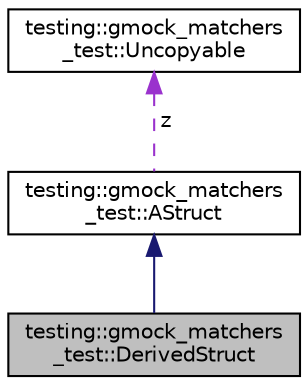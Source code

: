 digraph "testing::gmock_matchers_test::DerivedStruct"
{
  edge [fontname="Helvetica",fontsize="10",labelfontname="Helvetica",labelfontsize="10"];
  node [fontname="Helvetica",fontsize="10",shape=record];
  Node2 [label="testing::gmock_matchers\l_test::DerivedStruct",height=0.2,width=0.4,color="black", fillcolor="grey75", style="filled", fontcolor="black"];
  Node3 -> Node2 [dir="back",color="midnightblue",fontsize="10",style="solid"];
  Node3 [label="testing::gmock_matchers\l_test::AStruct",height=0.2,width=0.4,color="black", fillcolor="white", style="filled",URL="$structtesting_1_1gmock__matchers__test_1_1AStruct.html"];
  Node4 -> Node3 [dir="back",color="darkorchid3",fontsize="10",style="dashed",label=" z" ];
  Node4 [label="testing::gmock_matchers\l_test::Uncopyable",height=0.2,width=0.4,color="black", fillcolor="white", style="filled",URL="$classtesting_1_1gmock__matchers__test_1_1Uncopyable.html"];
}
